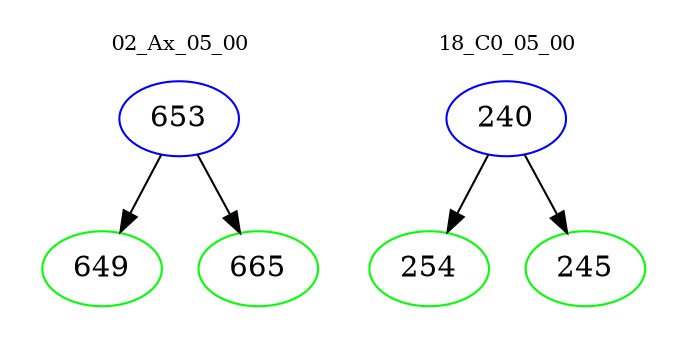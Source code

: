 digraph{
subgraph cluster_0 {
color = white
label = "02_Ax_05_00";
fontsize=10;
T0_653 [label="653", color="blue"]
T0_653 -> T0_649 [color="black"]
T0_649 [label="649", color="green"]
T0_653 -> T0_665 [color="black"]
T0_665 [label="665", color="green"]
}
subgraph cluster_1 {
color = white
label = "18_C0_05_00";
fontsize=10;
T1_240 [label="240", color="blue"]
T1_240 -> T1_254 [color="black"]
T1_254 [label="254", color="green"]
T1_240 -> T1_245 [color="black"]
T1_245 [label="245", color="green"]
}
}
